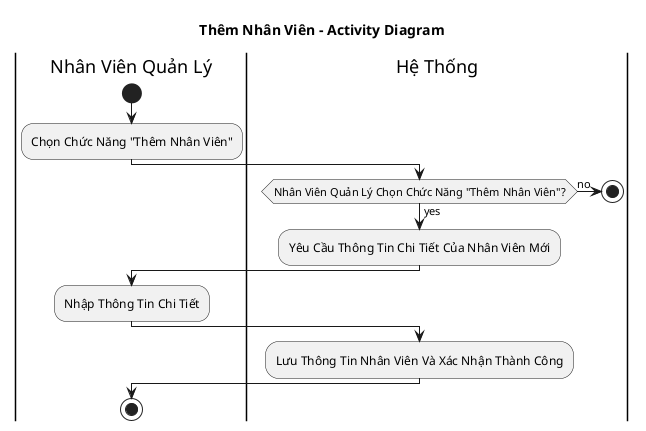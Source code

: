@startuml
title Thêm Nhân Viên - Activity Diagram

|Nhân Viên Quản Lý|
start
:Chọn Chức Năng "Thêm Nhân Viên";
|Hệ Thống|
if (Nhân Viên Quản Lý Chọn Chức Năng "Thêm Nhân Viên"?) then (yes)
  :Yêu Cầu Thông Tin Chi Tiết Của Nhân Viên Mới;
  |Nhân Viên Quản Lý|
  :Nhập Thông Tin Chi Tiết;
  |Hệ Thống|
  :Lưu Thông Tin Nhân Viên Và Xác Nhận Thành Công;
else (no)
  stop
endif
|Nhân Viên Quản Lý|
stop
@enduml
